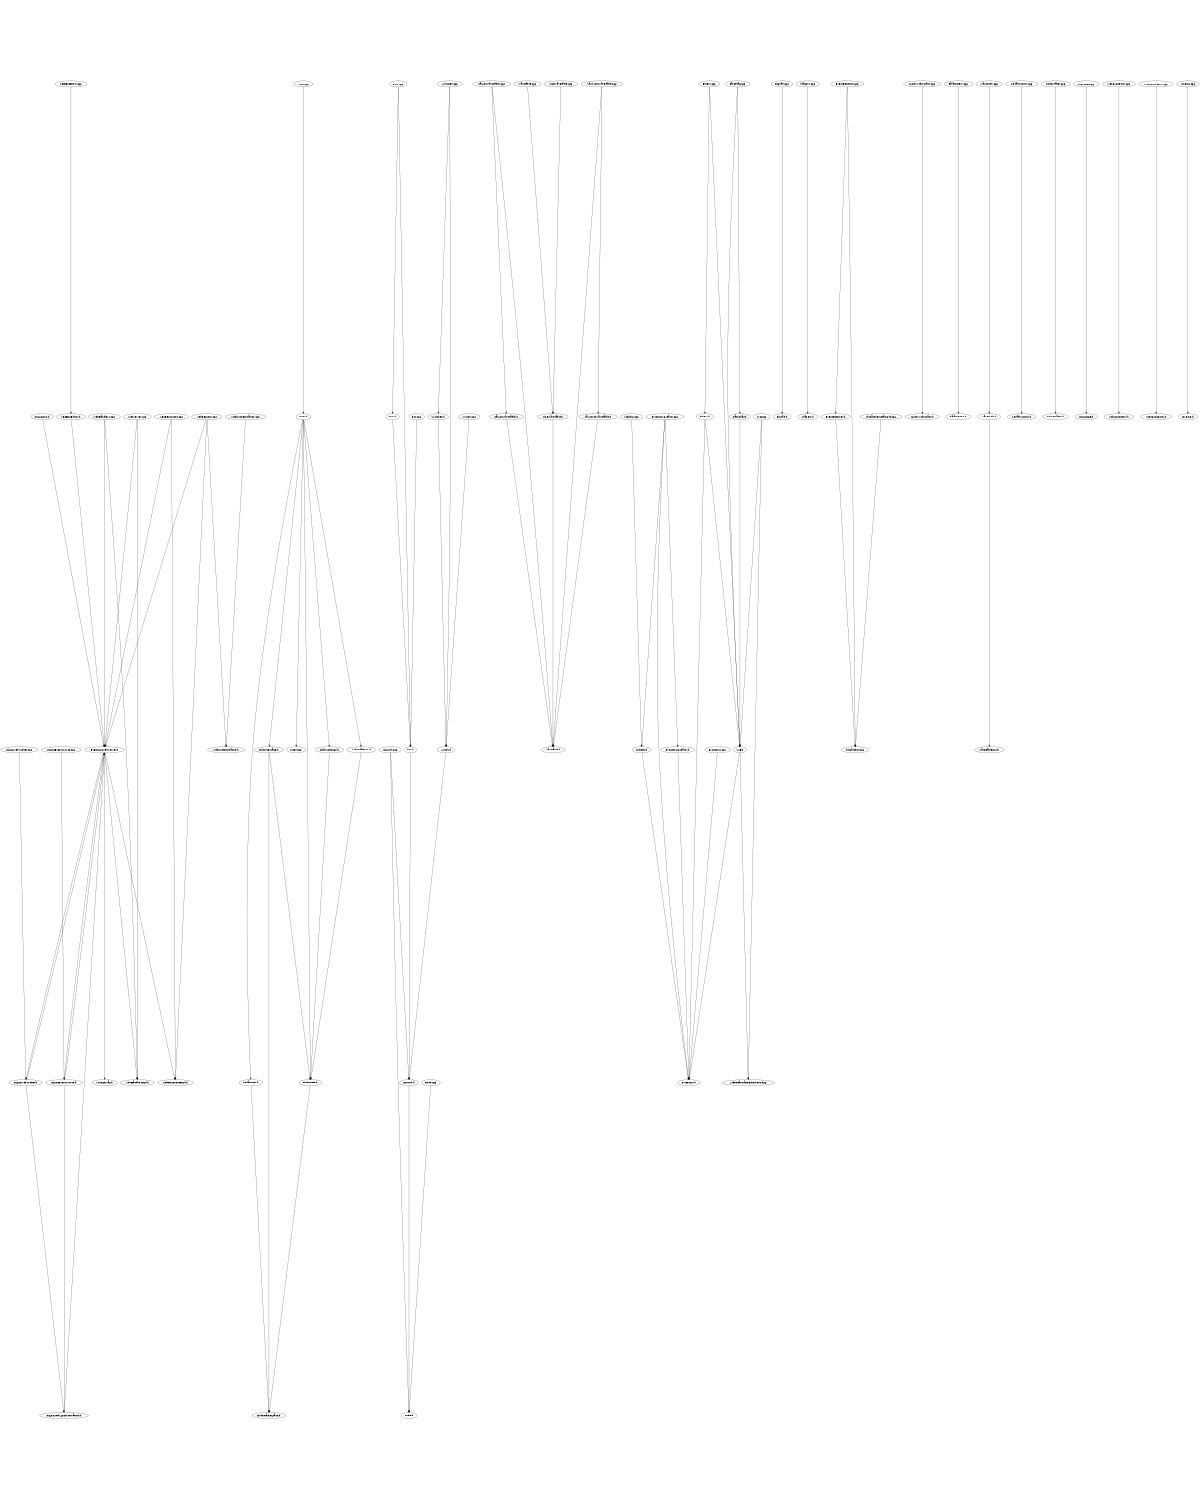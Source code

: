 digraph "source tree" {
    overlap=scale;
    size="8,10";
    ratio="fill";
    fontsize="16";
    fontname="Helvetica";
	clusterrank="local";
	"WebRequest.cpp" -> "ESPAsyncWebServer.h"
	"midi_Message.h" -> "midi_Namespace.h"
	"AsyncWebSocket.h" -> "ESPAsyncWebServer.h"
	"MIDI.h" -> "midi_Message.h"
	"Control.cpp" -> "Node.h"
	"LarynxWavetable.cpp" -> "LarynxWavetable.h"
	"Patchbay.h" -> "SVF.h"
	"Biquad.cpp" -> "Biquad.h"
	"Shapers.cpp" -> "Shapers.h"
	"Filters.h" -> "SVF.h"
	"serialMIDI.h" -> "midi_Namespace.h"
	"Filters.cpp" -> "SVF.h"
	"SineWavetable.h" -> "Wavetable.h"
	"Switches.cpp" -> "Switches.h"
	"Wavetable.cpp" -> "SineWavetable.h"
	"LarynxWavetable.cpp" -> "Wavetable.h"
	"SPIFFSEditor.cpp" -> "SPIFFSEditor.h"
	"WebRequest.cpp" -> "WebAuthentication.h"
	"WebResponses.cpp" -> "ESPAsyncWebServer.h"
	"EventReceiver.cpp" -> "EventReceiver.h"
	"synthv1_formant.cpp" -> "synthv1_formant.h"
	"MIDI.h" -> "MIDI.hpp"
	"Parameters.cpp" -> "Parameters.h"
	"Patchbay.cpp" -> "SVF.h"
	"WebHandlers.cpp" -> "WebHandlerImpl.h"
	"WaveUtils.h" -> "WaveTableOsc.h"
	"WebHandlers.cpp" -> "ESPAsyncWebServer.h"
	"AsyncWebSynchronization.h" -> "ESPAsyncWebServer.h"
	"WebAuthentication.cpp" -> "WebAuthentication.h"
	"Pots.h" -> "Pot.h"
	"AsyncEventSource.cpp" -> "AsyncEventSource.h"
	"Node.cpp" -> "Node.h"
	"AsyncEventSource.h" -> "ESPAsyncWebServer.h"
	"WebRequest.cpp" -> "WebResponseImpl.h"
	"Pot.h" -> "Control.h"
	"ESPAsyncWebServer.h" -> "StringArray.h"
	"AsyncJson.h" -> "ESPAsyncWebServer.h"
	"Softclip.h" -> "Processor.h"
	"ESPAsyncWebServer.h" -> "AsyncWebSocket.h"
	"SerialMonitor.cpp" -> "SerialMonitor.h"
	"ESPAsyncWebServer.h" -> "AsyncEventSource.h"
	"MIDI.h" -> "serialMIDI.h"
	"EventReceiver.cpp" -> "dispatcher.hpp"
	"midi_Defs.h" -> "midi_Namespace.h"
	"AsyncWebSocket.h" -> "AsyncWebSynchronization.h"
	"SawtoothWavetable.h" -> "Wavetable.h"
	"MIDI.h" -> "midi_Settings.h"
	"dispatcher_example.cpp" -> "dispatcher.hpp"
	"Pots.cpp" -> "Pot.h"
	"NoiseMaker.cpp" -> "NoiseMaker.h"
	"AsyncEventSource.h" -> "AsyncWebSynchronization.h"
	"SVF.h" -> "Processor.h"
	"Softclip.cpp" -> "Softclip.h"
	"ProcessorCreator.cpp" -> "Softclip.h"
	"AsyncTCP.cpp" -> "AsyncTCP.h"
	"ProcessorCreator.cpp" -> "Processor.h"
	"MIDI.h" -> "midi_Platform.h"
	"WebServer.cpp" -> "WebHandlerImpl.h"
	"MIDI.h" -> "midi_Defs.h"
	"MIDI.cpp" -> "MIDI.h"
	"Processor.cpp" -> "Processor.h"
	"ESPAsyncWebServer.h" -> "WebResponseImpl.h"
	"ESPAsyncWebServer.h" -> "WebHandlerImpl.h"
	"Filters.cpp" -> "Filters.h"
	"WaveUtils.cpp" -> "WaveUtils.h"
	"Filters.h" -> "Processor.h"
	"SPIFFSEditor.h" -> "ESPAsyncWebServer.h"
	"SawtoothWavetable.cpp" -> "Wavetable.h"
	"Patchbay.cpp" -> "Patchbay.h"
	"SawtoothWavetable.cpp" -> "SawtoothWavetable.h"
	"LarynxWavetable.h" -> "Wavetable.h"
	"Switches.h" -> "Switch.h"
	"WebServer.cpp" -> "ESPAsyncWebServer.h"
	"Pot.cpp" -> "Pot.h"
	"Switches.cpp" -> "Switch.h"
	"EventReceiver.h" -> "dispatcher.hpp"
	"SVF.cpp" -> "SvfLinearTrapOptimised2.hpp"
	"midi_Settings.h" -> "midi_Defs.h"
	"Pots.cpp" -> "Pots.h"
	"midi_Message.h" -> "midi_Defs.h"
	"WebConnector.cpp" -> "WebConnector.h"
	"Control.h" -> "Node.h"
	"ProcessorCreator.cpp" -> "ProcessorCreator.h"
	"AsyncWebSocket.cpp" -> "AsyncWebSocket.h"
	"MIDIConnector.cpp" -> "MIDIConnector.h"
	"Control.cpp" -> "Control.h"
	"SVF.cpp" -> "SVF.h"
	"SVF.h" -> "SvfLinearTrapOptimised2.hpp"
	"SineWavetable.cpp" -> "SineWavetable.h"
	"I2SDAC.cpp" -> "I2SDAC.h"
	"Switch.h" -> "Control.h"
	"midi_Platform.h" -> "midi_Defs.h"
	"ProcessorCreator.h" -> "Processor.h"
	"Switch.cpp" -> "Switch.h"
	"WebResponses.cpp" -> "WebResponseImpl.h"
}

